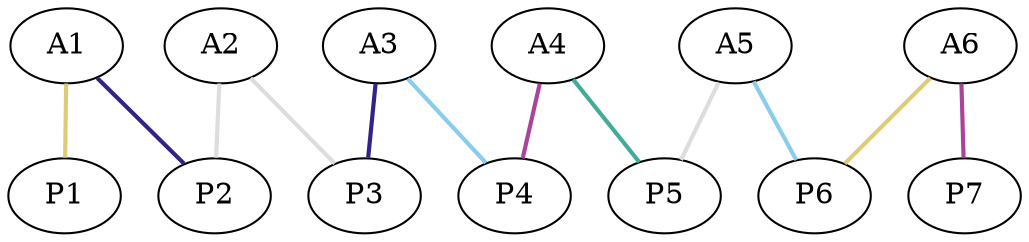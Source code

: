 graph {
	graph [rankdir=BT]
	A1
	A2
	A3
	A4
	A5
	A6
	P1
	P1 -- A1 [color="#DDCC77" style=bold]
	P2
	P2 -- A1 [color="#332288" style=bold]
	P2 -- A2 [color="#DDDDDD" style=bold]
	P3
	P3 -- A2 [color="#DDDDDD" style=bold]
	P3 -- A3 [color="#332288" style=bold]
	P4
	P4 -- A3 [color="#88CCEE" style=bold]
	P4 -- A4 [color="#AA4499" style=bold]
	P5
	P5 -- A4 [color="#44AA99" style=bold]
	P5 -- A5 [color="#DDDDDD" style=bold]
	P6
	P6 -- A5 [color="#88CCEE" style=bold]
	P6 -- A6 [color="#DDCC77" style=bold]
	P7
	P7 -- A6 [color="#AA4499" style=bold]
}
